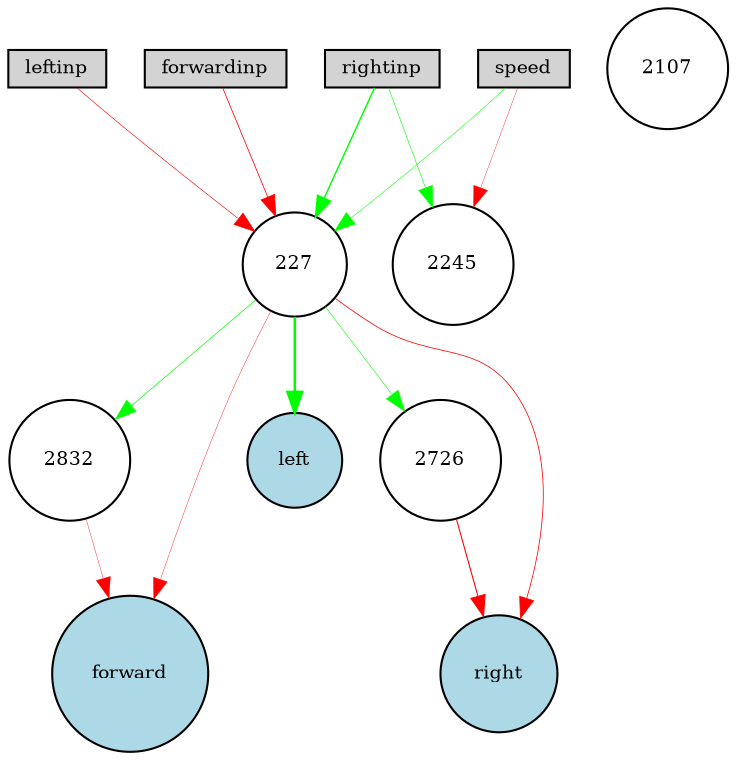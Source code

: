digraph {
	node [fontsize=9 height=0.2 shape=circle width=0.2]
	leftinp [fillcolor=lightgray shape=box style=filled]
	forwardinp [fillcolor=lightgray shape=box style=filled]
	rightinp [fillcolor=lightgray shape=box style=filled]
	speed [fillcolor=lightgray shape=box style=filled]
	forward [fillcolor=lightblue style=filled]
	left [fillcolor=lightblue style=filled]
	right [fillcolor=lightblue style=filled]
	227 [fillcolor=white style=filled]
	2245 [fillcolor=white style=filled]
	2726 [fillcolor=white style=filled]
	2832 [fillcolor=white style=filled]
	2107 [fillcolor=white style=filled]
	leftinp -> 227 [color=red penwidth=0.29272163086633246 style=solid]
	forwardinp -> 227 [color=red penwidth=0.37372429019032727 style=solid]
	rightinp -> 227 [color=green penwidth=0.6855787526665554 style=solid]
	speed -> 227 [color=green penwidth=0.25804148081058464 style=solid]
	227 -> forward [color=red penwidth=0.18755331020025712 style=solid]
	227 -> left [color=green penwidth=1.231254709402219 style=solid]
	227 -> right [color=red penwidth=0.37376427361646203 style=solid]
	rightinp -> 2245 [color=green penwidth=0.2786740795243945 style=solid]
	227 -> 2726 [color=green penwidth=0.2700837384033449 style=solid]
	2726 -> right [color=red penwidth=0.5176993497105145 style=solid]
	speed -> 2245 [color=red penwidth=0.17666495938297228 style=solid]
	227 -> 2832 [color=green penwidth=0.33363865038956236 style=solid]
	2832 -> forward [color=red penwidth=0.1844019205678236 style=solid]
}
